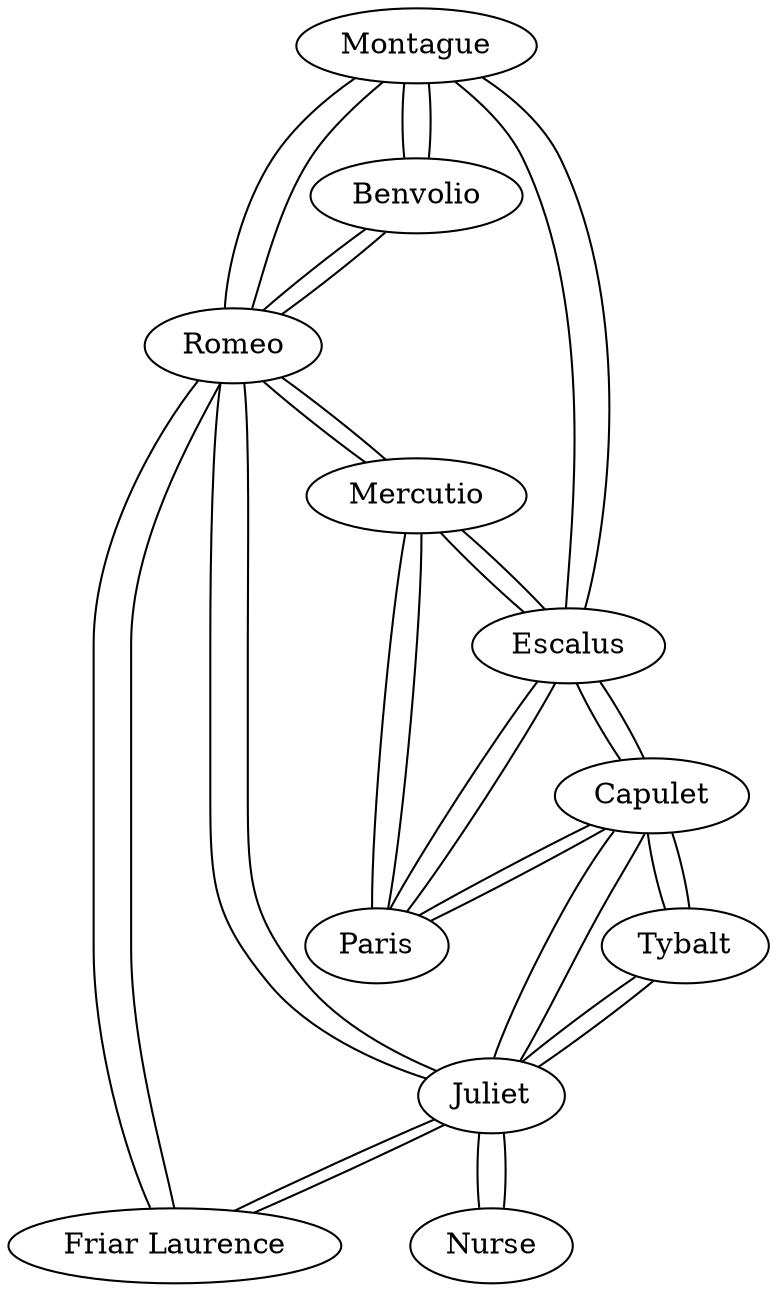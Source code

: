 graph {
"Montague" -- {"Benvolio" "Escalus" "Romeo"}
"Nurse" -- {"Juliet"}
"Romeo" -- {"Friar Laurence" "Montague" "Benvolio" "Juliet" "Mercutio"}
"Paris" -- {"Escalus" "Mercutio" "Capulet"}
"Juliet" -- {"Friar Laurence" "Tybalt" "Nurse" "Romeo" "Capulet"}
"Benvolio" -- {"Montague" "Romeo"}
"Friar Laurence" -- {"Romeo" "Juliet"}
"Tybalt" -- {"Juliet" "Capulet"}
"Escalus" -- {"Montague" "Paris" "Mercutio" "Capulet"}
"Mercutio" -- {"Escalus" "Paris" "Romeo"}
"Capulet" -- {"Tybalt" "Escalus" "Paris" "Juliet"}
}
